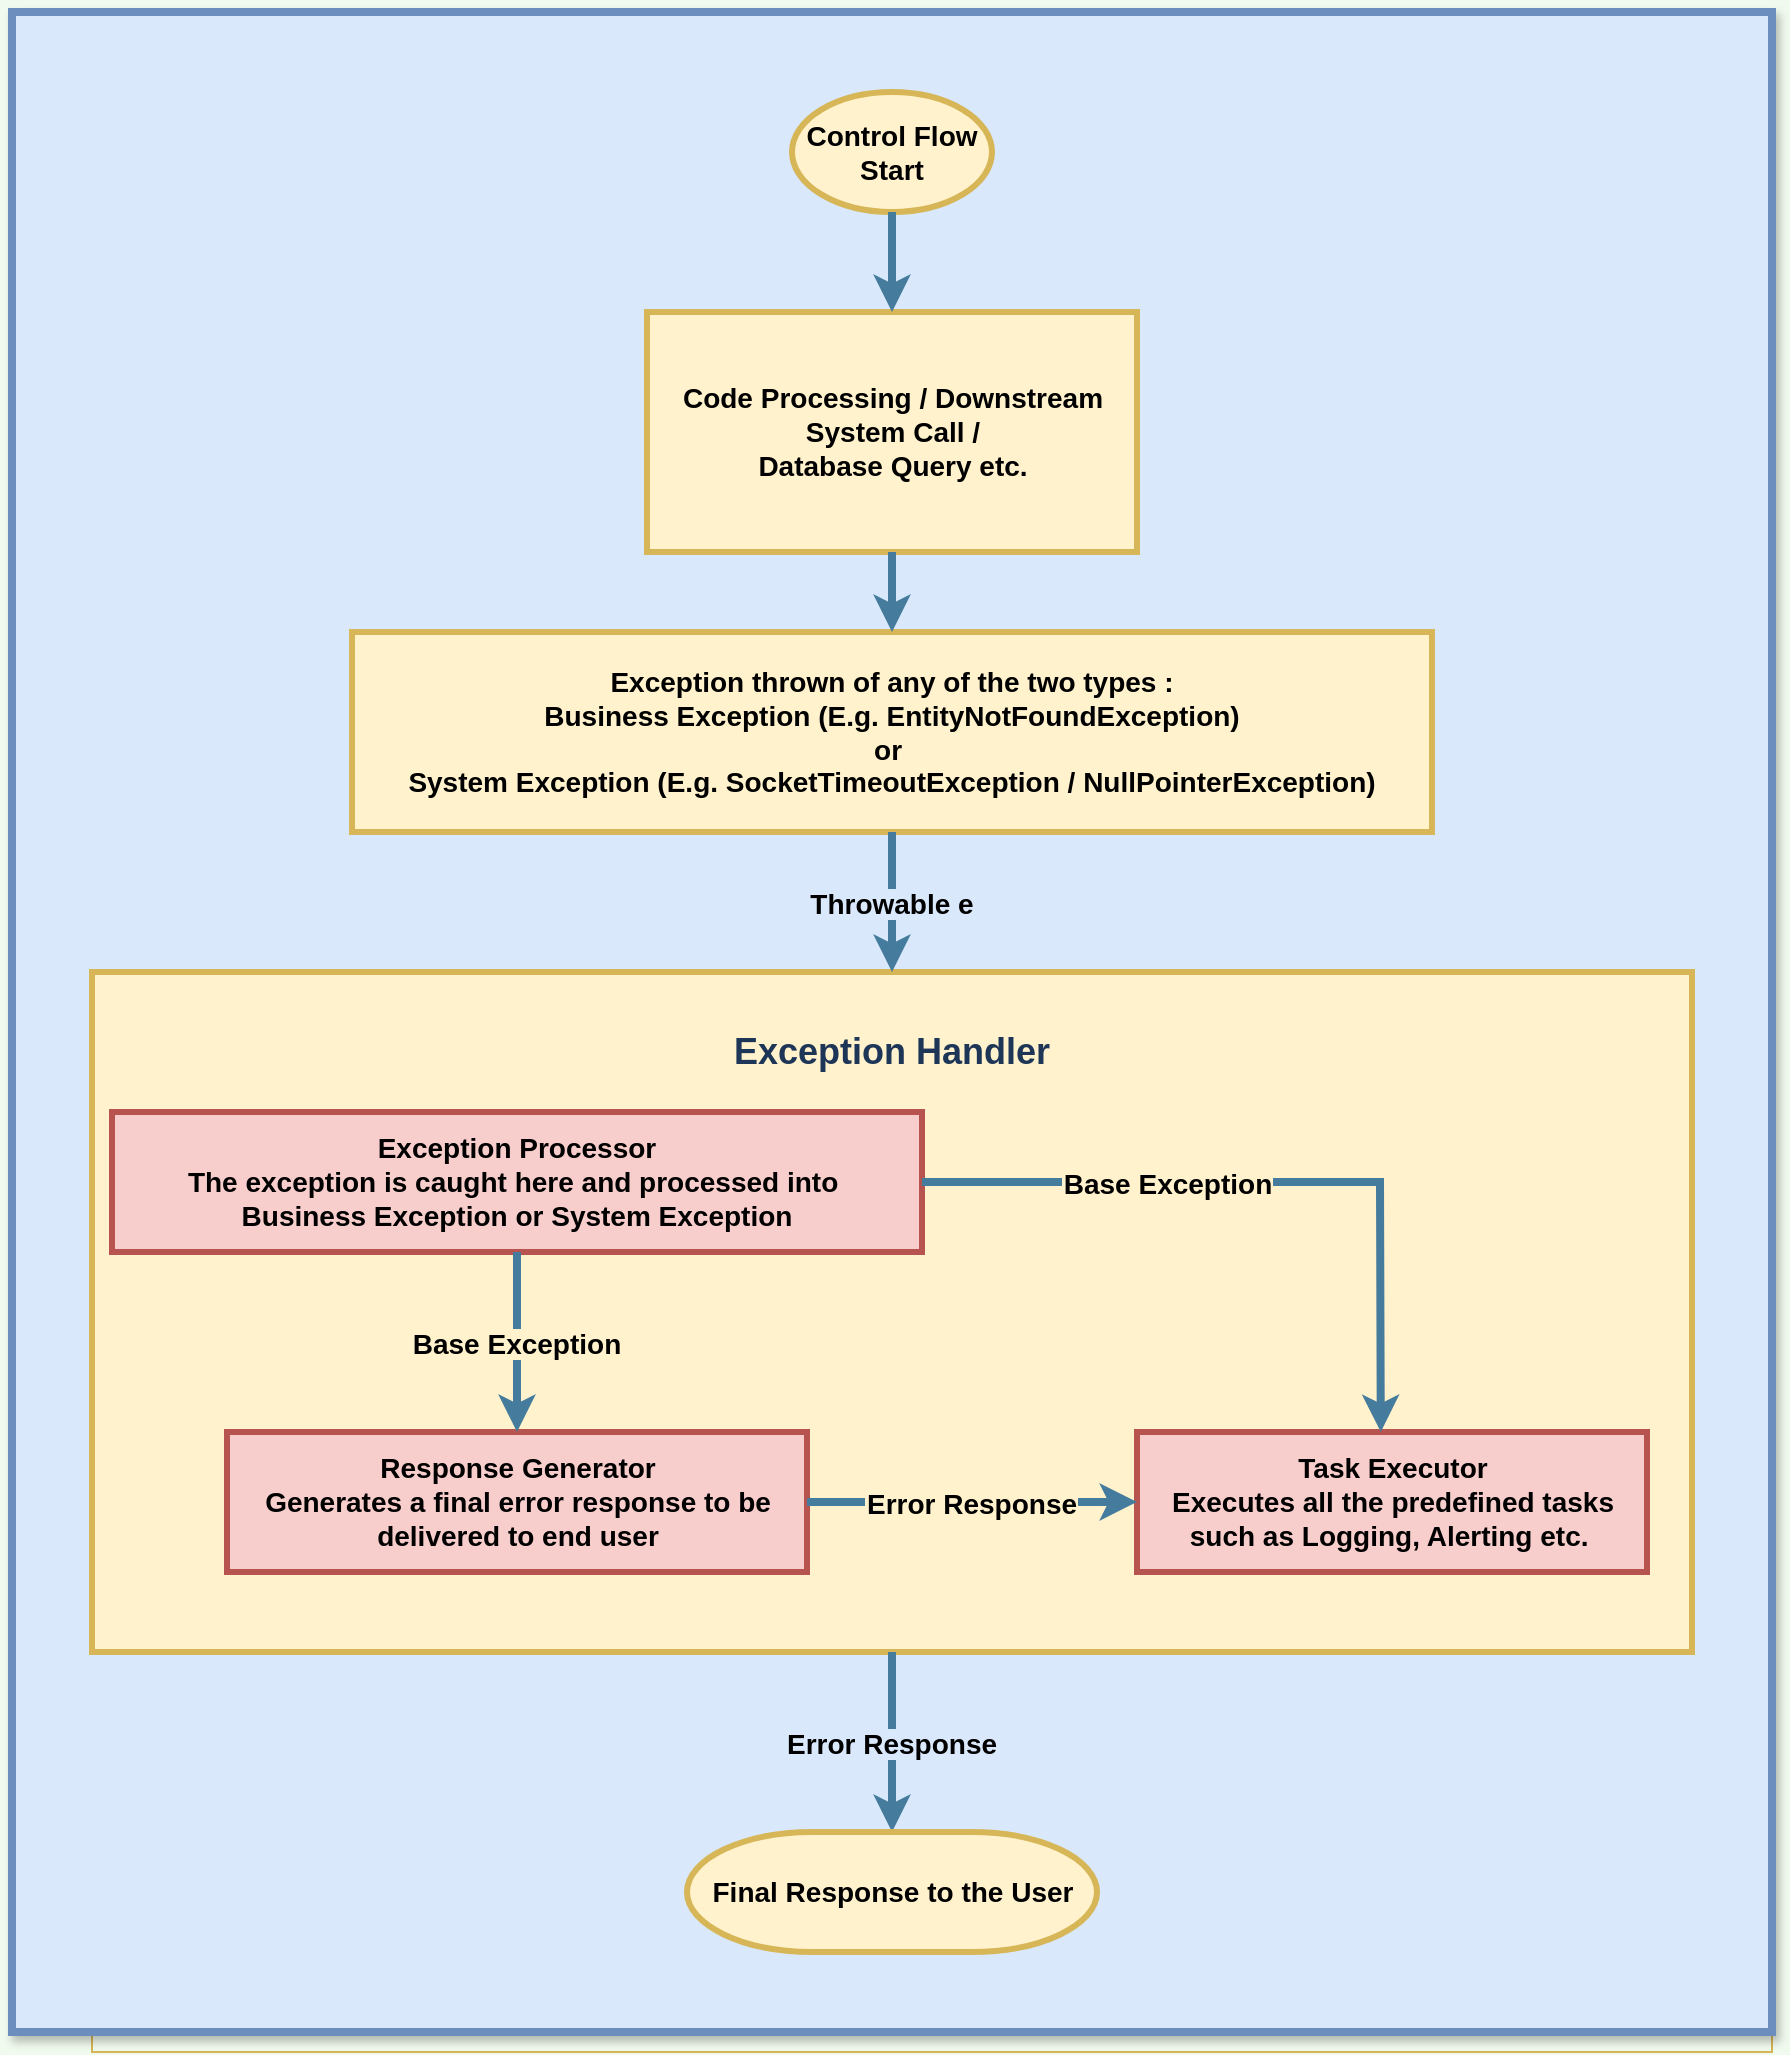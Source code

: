 <mxfile version="13.4.9" type="device"><diagram id="5JFXyOywY5JKn3XERY-V" name="Page-1"><mxGraphModel dx="1607" dy="2138" grid="1" gridSize="10" guides="1" tooltips="1" connect="1" arrows="1" fold="1" page="1" pageScale="1" pageWidth="850" pageHeight="1100" background="#F1FAEE" math="0" shadow="0"><root><mxCell id="0"/><mxCell id="1" parent="0"/><mxCell id="mf5ux-sbLxydoMXNRjzH-46" value="" style="group;strokeColor=#d6b656;perimeterSpacing=10;rounded=0;strokeWidth=1;" vertex="1" connectable="0" parent="1"><mxGeometry x="350" y="-190" width="840" height="980" as="geometry"/></mxCell><mxCell id="mf5ux-sbLxydoMXNRjzH-47" value="" style="rounded=0;whiteSpace=wrap;html=1;sketch=0;fillColor=#dae8fc;gradientDirection=west;strokeWidth=4;shadow=1;glass=0;strokeColor=#6c8ebf;" vertex="1" parent="mf5ux-sbLxydoMXNRjzH-46"><mxGeometry x="-40" y="-40" width="880" height="1010" as="geometry"/></mxCell><mxCell id="mf5ux-sbLxydoMXNRjzH-6" value="&lt;b&gt;&lt;font style=&quot;font-size: 14px&quot;&gt;Control Flow Start&lt;/font&gt;&lt;/b&gt;" style="strokeWidth=3;html=1;shape=mxgraph.flowchart.start_1;whiteSpace=wrap;fillColor=#fff2cc;strokeColor=#d6b656;" vertex="1" parent="mf5ux-sbLxydoMXNRjzH-46"><mxGeometry x="350" width="100" height="60" as="geometry"/></mxCell><mxCell id="mf5ux-sbLxydoMXNRjzH-7" value="&lt;b&gt;&lt;font style=&quot;font-size: 14px&quot;&gt;Code Processing / Downstream System Call /&lt;br&gt;Database Query etc.&lt;/font&gt;&lt;/b&gt;" style="whiteSpace=wrap;html=1;absoluteArcSize=1;arcSize=14;strokeWidth=3;fillColor=#fff2cc;strokeColor=#d6b656;" vertex="1" parent="mf5ux-sbLxydoMXNRjzH-46"><mxGeometry x="277.5" y="110" width="245" height="120" as="geometry"/></mxCell><mxCell id="mf5ux-sbLxydoMXNRjzH-16" value="" style="edgeStyle=orthogonalEdgeStyle;rounded=0;orthogonalLoop=1;jettySize=auto;html=1;labelBackgroundColor=#F1FAEE;strokeColor=#457B9D;fontColor=#1D3557;strokeWidth=4;labelBorderColor=#000000;spacing=2;fontStyle=1;fontSize=14;" edge="1" parent="mf5ux-sbLxydoMXNRjzH-46" source="mf5ux-sbLxydoMXNRjzH-6" target="mf5ux-sbLxydoMXNRjzH-7"><mxGeometry relative="1" as="geometry"/></mxCell><mxCell id="mf5ux-sbLxydoMXNRjzH-8" value="&lt;font style=&quot;font-size: 14px&quot;&gt;&lt;b&gt;Exception thrown of any of the two types :&lt;br&gt;Business Exception (E.g. EntityNotFoundException)&lt;br&gt;or&amp;nbsp;&lt;br&gt;System Exception (E.g. SocketTimeoutException / NullPointerException)&lt;/b&gt;&lt;/font&gt;" style="whiteSpace=wrap;html=1;absoluteArcSize=1;arcSize=14;strokeWidth=3;fillColor=#fff2cc;strokeColor=#d6b656;" vertex="1" parent="mf5ux-sbLxydoMXNRjzH-46"><mxGeometry x="130" y="270" width="540" height="100" as="geometry"/></mxCell><mxCell id="mf5ux-sbLxydoMXNRjzH-17" value="" style="edgeStyle=orthogonalEdgeStyle;rounded=0;orthogonalLoop=1;jettySize=auto;html=1;labelBackgroundColor=#F1FAEE;strokeColor=#457B9D;fontColor=#1D3557;strokeWidth=4;labelBorderColor=#000000;spacing=2;fontStyle=1;fontSize=14;" edge="1" parent="mf5ux-sbLxydoMXNRjzH-46" source="mf5ux-sbLxydoMXNRjzH-7" target="mf5ux-sbLxydoMXNRjzH-8"><mxGeometry relative="1" as="geometry"/></mxCell><mxCell id="mf5ux-sbLxydoMXNRjzH-10" value="" style="whiteSpace=wrap;html=1;absoluteArcSize=1;arcSize=14;strokeWidth=3;fillColor=#fff2cc;strokeColor=#d6b656;" vertex="1" parent="mf5ux-sbLxydoMXNRjzH-46"><mxGeometry y="440" width="800" height="340" as="geometry"/></mxCell><mxCell id="mf5ux-sbLxydoMXNRjzH-11" value="&lt;b&gt;&lt;font style=&quot;font-size: 14px&quot;&gt;&lt;font&gt;Exception Processor&lt;/font&gt;&lt;br&gt;The exception is caught here and processed into&amp;nbsp;&lt;br&gt;Business Exception or&amp;nbsp;System Exception&lt;/font&gt;&lt;/b&gt;" style="whiteSpace=wrap;html=1;absoluteArcSize=1;arcSize=14;strokeWidth=3;fillColor=#f8cecc;strokeColor=#b85450;" vertex="1" parent="mf5ux-sbLxydoMXNRjzH-46"><mxGeometry x="10" y="510" width="405" height="70" as="geometry"/></mxCell><mxCell id="mf5ux-sbLxydoMXNRjzH-14" value="&lt;b&gt;&lt;font style=&quot;font-size: 14px&quot;&gt;&lt;font&gt;Response Generator&lt;/font&gt;&lt;br&gt;Generates a final error response to be delivered to end user&lt;/font&gt;&lt;/b&gt;" style="whiteSpace=wrap;html=1;absoluteArcSize=1;arcSize=14;strokeWidth=3;fillColor=#f8cecc;strokeColor=#b85450;" vertex="1" parent="mf5ux-sbLxydoMXNRjzH-46"><mxGeometry x="67.5" y="670" width="290" height="70" as="geometry"/></mxCell><mxCell id="mf5ux-sbLxydoMXNRjzH-15" value="&lt;b&gt;&lt;font style=&quot;font-size: 14px&quot;&gt;&lt;font&gt;Task Executor&lt;/font&gt;&lt;br&gt;Executes all the predefined tasks such as Logging, Alerting etc.&amp;nbsp;&lt;/font&gt;&lt;/b&gt;" style="whiteSpace=wrap;html=1;absoluteArcSize=1;arcSize=14;strokeWidth=3;fillColor=#f8cecc;strokeColor=#b85450;" vertex="1" parent="mf5ux-sbLxydoMXNRjzH-46"><mxGeometry x="522.5" y="670" width="255" height="70" as="geometry"/></mxCell><mxCell id="mf5ux-sbLxydoMXNRjzH-18" value="&lt;b&gt;&lt;font style=&quot;font-size: 18px&quot;&gt;Exception Handler&lt;/font&gt;&lt;/b&gt;" style="text;html=1;strokeColor=none;fillColor=none;align=center;verticalAlign=middle;whiteSpace=wrap;fontColor=#1D3557;" vertex="1" parent="mf5ux-sbLxydoMXNRjzH-46"><mxGeometry x="310" y="470" width="180" height="20" as="geometry"/></mxCell><mxCell id="mf5ux-sbLxydoMXNRjzH-38" value="Base Exception" style="endArrow=classic;entryX=0.5;entryY=0;entryDx=0;entryDy=0;exitX=0.5;exitY=1;exitDx=0;exitDy=0;labelBackgroundColor=#FFF2CC;strokeColor=#457B9D;strokeWidth=4;labelBorderColor=none;spacing=21;fontStyle=1;fontSize=14;spacingLeft=0;spacingBottom=0;" edge="1" parent="mf5ux-sbLxydoMXNRjzH-46" source="mf5ux-sbLxydoMXNRjzH-11" target="mf5ux-sbLxydoMXNRjzH-14"><mxGeometry relative="1" as="geometry"><mxPoint x="-52.5" y="660" as="sourcePoint"/><mxPoint x="67.5" y="710" as="targetPoint"/></mxGeometry></mxCell><mxCell id="mf5ux-sbLxydoMXNRjzH-40" value="Base Exception" style="endArrow=classic;entryX=0.478;entryY=0;entryDx=0;entryDy=0;exitX=1;exitY=0.5;exitDx=0;exitDy=0;entryPerimeter=0;rounded=0;strokeWidth=4;labelBackgroundColor=#FFF2CC;strokeColor=#457B9D;labelBorderColor=none;spacing=21;fontStyle=1;fontSize=14;spacingLeft=0;spacingBottom=0;" edge="1" parent="mf5ux-sbLxydoMXNRjzH-46" source="mf5ux-sbLxydoMXNRjzH-11" target="mf5ux-sbLxydoMXNRjzH-15"><mxGeometry x="-0.31" relative="1" as="geometry"><mxPoint x="100" y="630" as="sourcePoint"/><mxPoint x="8.75" y="750" as="targetPoint"/><Array as="points"><mxPoint x="644" y="545"/></Array><mxPoint x="1" as="offset"/></mxGeometry></mxCell><mxCell id="mf5ux-sbLxydoMXNRjzH-41" value="Error Response" style="endArrow=classic;entryX=0;entryY=0.5;entryDx=0;entryDy=0;exitX=1;exitY=0.5;exitDx=0;exitDy=0;labelBackgroundColor=#FFF2CC;strokeColor=#457B9D;strokeWidth=4;labelBorderColor=none;spacing=21;fontStyle=1;fontSize=14;spacingLeft=0;spacingBottom=0;" edge="1" parent="mf5ux-sbLxydoMXNRjzH-46" source="mf5ux-sbLxydoMXNRjzH-14" target="mf5ux-sbLxydoMXNRjzH-15"><mxGeometry relative="1" as="geometry"><mxPoint x="146.25" y="790" as="sourcePoint"/><mxPoint x="55" y="910" as="targetPoint"/></mxGeometry></mxCell><mxCell id="mf5ux-sbLxydoMXNRjzH-42" value="Error Response" style="endArrow=classic;entryX=0.5;entryY=0;entryDx=0;entryDy=0;exitX=0.5;exitY=1;exitDx=0;exitDy=0;entryPerimeter=0;labelBackgroundColor=#DAE8FC;strokeColor=#457B9D;strokeWidth=4;labelBorderColor=none;spacing=21;fontStyle=1;fontSize=14;spacingLeft=0;spacingBottom=0;" edge="1" parent="mf5ux-sbLxydoMXNRjzH-46" source="mf5ux-sbLxydoMXNRjzH-10" target="mf5ux-sbLxydoMXNRjzH-43"><mxGeometry relative="1" as="geometry"><mxPoint x="227.5" y="785" as="sourcePoint"/><mxPoint x="360" y="785" as="targetPoint"/></mxGeometry></mxCell><mxCell id="mf5ux-sbLxydoMXNRjzH-43" value="&lt;b&gt;&lt;font style=&quot;font-size: 14px&quot;&gt;Final Response to the User&lt;/font&gt;&lt;/b&gt;" style="strokeWidth=3;html=1;shape=mxgraph.flowchart.terminator;whiteSpace=wrap;fillColor=#fff2cc;strokeColor=#d6b656;" vertex="1" parent="mf5ux-sbLxydoMXNRjzH-46"><mxGeometry x="297.5" y="870" width="205" height="60" as="geometry"/></mxCell><mxCell id="mf5ux-sbLxydoMXNRjzH-44" value="Throwable e" style="endArrow=classic;entryX=0.5;entryY=0;entryDx=0;entryDy=0;exitX=0.5;exitY=1;exitDx=0;exitDy=0;labelBackgroundColor=#DAE8FC;strokeColor=#457B9D;strokeWidth=4;labelBorderColor=none;spacing=21;fontStyle=1;fontSize=14;spacingLeft=0;spacingBottom=0;" edge="1" parent="mf5ux-sbLxydoMXNRjzH-46" source="mf5ux-sbLxydoMXNRjzH-8" target="mf5ux-sbLxydoMXNRjzH-10"><mxGeometry relative="1" as="geometry"><mxPoint x="227.5" y="785" as="sourcePoint"/><mxPoint x="360" y="785" as="targetPoint"/></mxGeometry></mxCell></root></mxGraphModel></diagram></mxfile>
